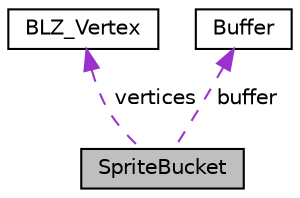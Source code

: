 digraph "SpriteBucket"
{
  edge [fontname="Helvetica",fontsize="10",labelfontname="Helvetica",labelfontsize="10"];
  node [fontname="Helvetica",fontsize="10",shape=record];
  Node1 [label="SpriteBucket",height=0.2,width=0.4,color="black", fillcolor="grey75", style="filled", fontcolor="black"];
  Node2 -> Node1 [dir="back",color="darkorchid3",fontsize="10",style="dashed",label=" vertices" ,fontname="Helvetica"];
  Node2 [label="BLZ_Vertex",height=0.2,width=0.4,color="black", fillcolor="white", style="filled",URL="$structBLZ__Vertex.html"];
  Node3 -> Node1 [dir="back",color="darkorchid3",fontsize="10",style="dashed",label=" buffer" ,fontname="Helvetica"];
  Node3 [label="Buffer",height=0.2,width=0.4,color="black", fillcolor="white", style="filled",URL="$structBuffer.html"];
}
